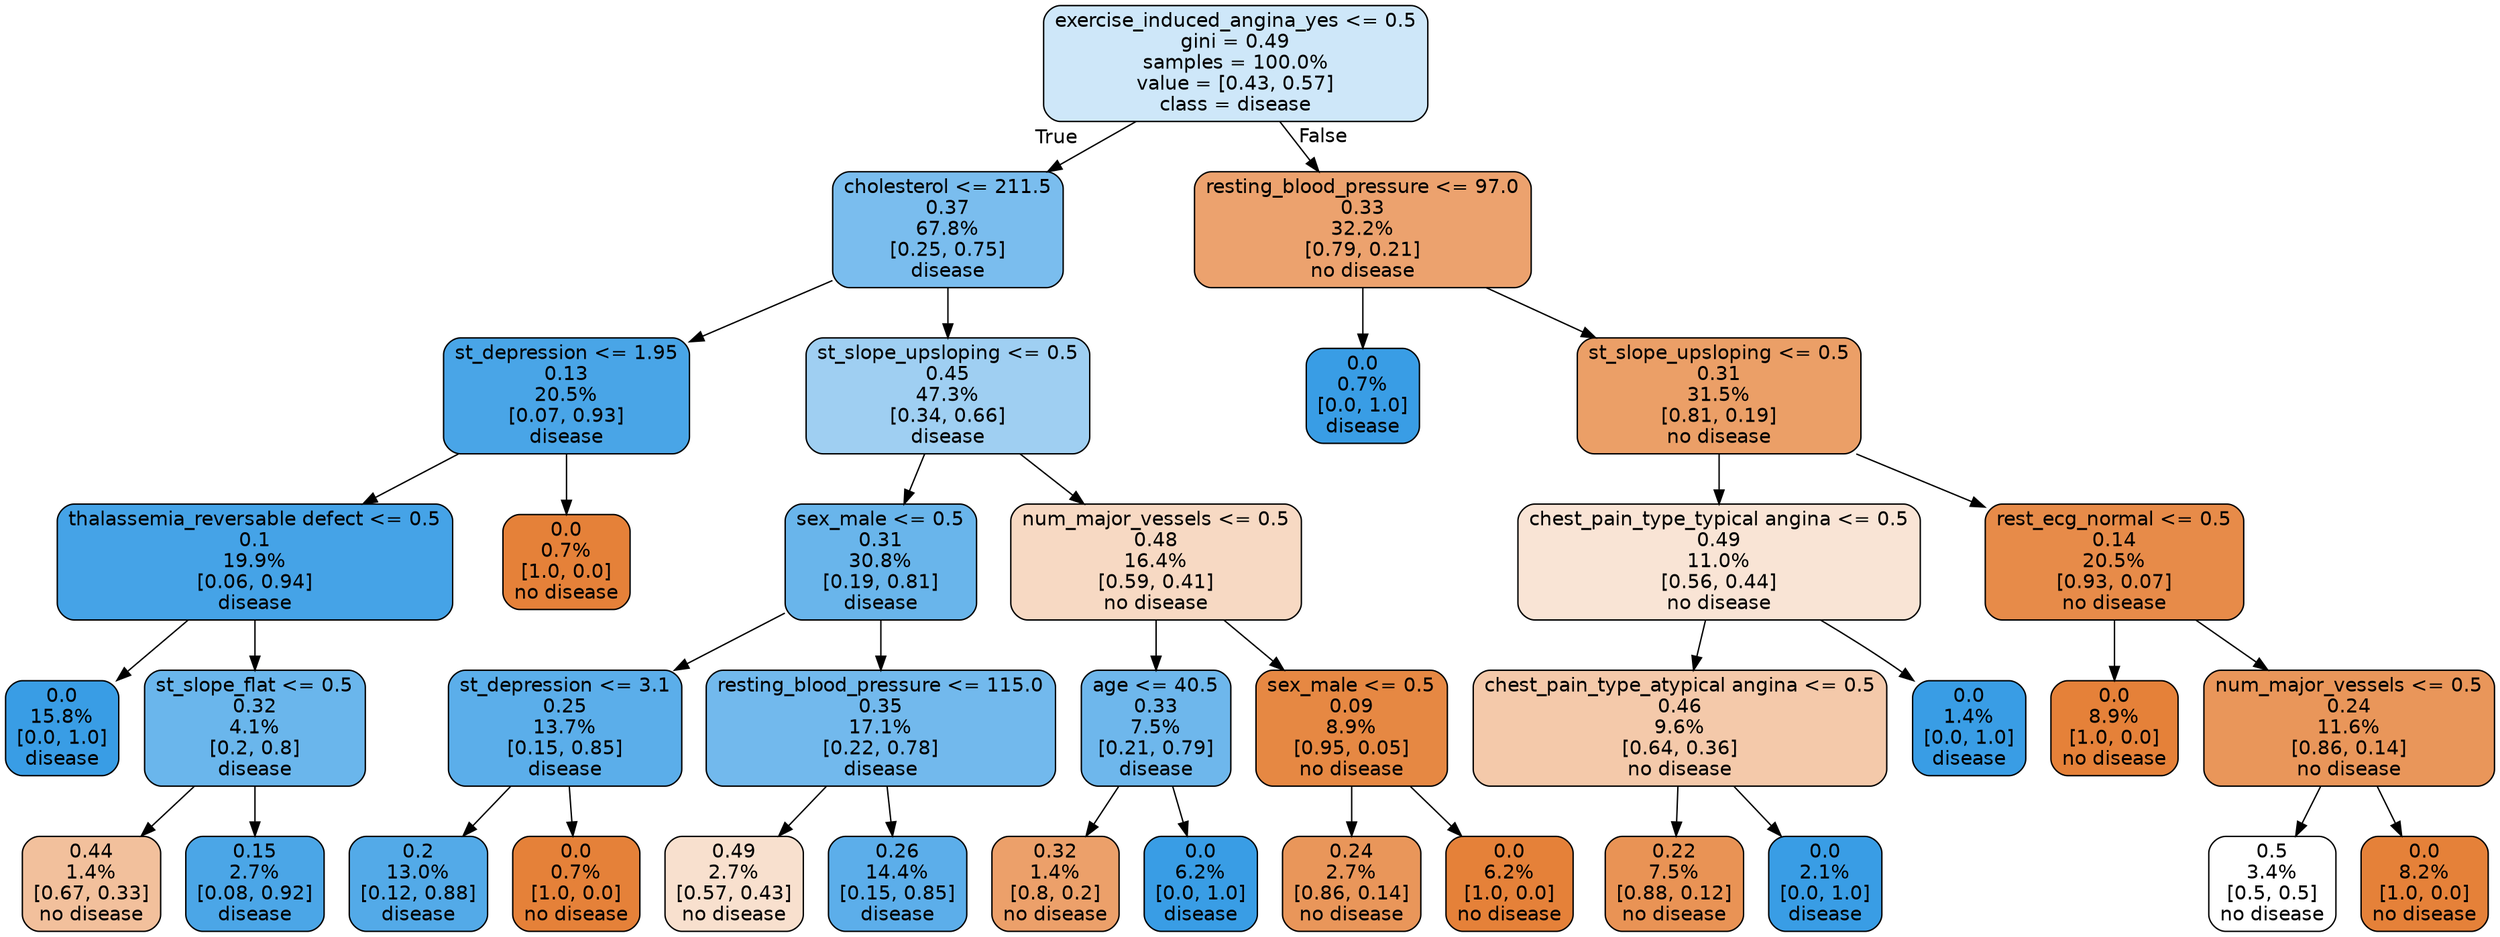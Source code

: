 digraph Tree {
node [shape=box, style="filled, rounded", color="black", fontname=helvetica] ;
edge [fontname=helvetica] ;
0 [label="exercise_induced_angina_yes <= 0.5\ngini = 0.49\nsamples = 100.0%\nvalue = [0.43, 0.57]\nclass = disease", fillcolor="#cee7f9"] ;
1 [label="cholesterol <= 211.5\n0.37\n67.8%\n[0.25, 0.75]\ndisease", fillcolor="#7abdee"] ;
0 -> 1 [labeldistance=2.5, labelangle=45, headlabel="True"] ;
2 [label="st_depression <= 1.95\n0.13\n20.5%\n[0.07, 0.93]\ndisease", fillcolor="#49a5e7"] ;
1 -> 2 ;
3 [label="thalassemia_reversable defect <= 0.5\n0.1\n19.9%\n[0.06, 0.94]\ndisease", fillcolor="#45a3e7"] ;
2 -> 3 ;
4 [label="0.0\n15.8%\n[0.0, 1.0]\ndisease", fillcolor="#399de5"] ;
3 -> 4 ;
5 [label="st_slope_flat <= 0.5\n0.32\n4.1%\n[0.2, 0.8]\ndisease", fillcolor="#6ab6ec"] ;
3 -> 5 ;
6 [label="0.44\n1.4%\n[0.67, 0.33]\nno disease", fillcolor="#f2c09c"] ;
5 -> 6 ;
7 [label="0.15\n2.7%\n[0.08, 0.92]\ndisease", fillcolor="#4ba6e7"] ;
5 -> 7 ;
8 [label="0.0\n0.7%\n[1.0, 0.0]\nno disease", fillcolor="#e58139"] ;
2 -> 8 ;
9 [label="st_slope_upsloping <= 0.5\n0.45\n47.3%\n[0.34, 0.66]\ndisease", fillcolor="#9fcff2"] ;
1 -> 9 ;
10 [label="sex_male <= 0.5\n0.31\n30.8%\n[0.19, 0.81]\ndisease", fillcolor="#69b5eb"] ;
9 -> 10 ;
11 [label="st_depression <= 3.1\n0.25\n13.7%\n[0.15, 0.85]\ndisease", fillcolor="#5baeea"] ;
10 -> 11 ;
12 [label="0.2\n13.0%\n[0.12, 0.88]\ndisease", fillcolor="#53aae8"] ;
11 -> 12 ;
13 [label="0.0\n0.7%\n[1.0, 0.0]\nno disease", fillcolor="#e58139"] ;
11 -> 13 ;
14 [label="resting_blood_pressure <= 115.0\n0.35\n17.1%\n[0.22, 0.78]\ndisease", fillcolor="#72b9ed"] ;
10 -> 14 ;
15 [label="0.49\n2.7%\n[0.57, 0.43]\nno disease", fillcolor="#f8e0ce"] ;
14 -> 15 ;
16 [label="0.26\n14.4%\n[0.15, 0.85]\ndisease", fillcolor="#5caeea"] ;
14 -> 16 ;
17 [label="num_major_vessels <= 0.5\n0.48\n16.4%\n[0.59, 0.41]\nno disease", fillcolor="#f7d9c3"] ;
9 -> 17 ;
18 [label="age <= 40.5\n0.33\n7.5%\n[0.21, 0.79]\ndisease", fillcolor="#6eb7ec"] ;
17 -> 18 ;
19 [label="0.32\n1.4%\n[0.8, 0.2]\nno disease", fillcolor="#eca06a"] ;
18 -> 19 ;
20 [label="0.0\n6.2%\n[0.0, 1.0]\ndisease", fillcolor="#399de5"] ;
18 -> 20 ;
21 [label="sex_male <= 0.5\n0.09\n8.9%\n[0.95, 0.05]\nno disease", fillcolor="#e68843"] ;
17 -> 21 ;
22 [label="0.24\n2.7%\n[0.86, 0.14]\nno disease", fillcolor="#e9965a"] ;
21 -> 22 ;
23 [label="0.0\n6.2%\n[1.0, 0.0]\nno disease", fillcolor="#e58139"] ;
21 -> 23 ;
24 [label="resting_blood_pressure <= 97.0\n0.33\n32.2%\n[0.79, 0.21]\nno disease", fillcolor="#eca26e"] ;
0 -> 24 [labeldistance=2.5, labelangle=-45, headlabel="False"] ;
25 [label="0.0\n0.7%\n[0.0, 1.0]\ndisease", fillcolor="#399de5"] ;
24 -> 25 ;
26 [label="st_slope_upsloping <= 0.5\n0.31\n31.5%\n[0.81, 0.19]\nno disease", fillcolor="#eb9f67"] ;
24 -> 26 ;
27 [label="chest_pain_type_typical angina <= 0.5\n0.49\n11.0%\n[0.56, 0.44]\nno disease", fillcolor="#f9e4d5"] ;
26 -> 27 ;
28 [label="chest_pain_type_atypical angina <= 0.5\n0.46\n9.6%\n[0.64, 0.36]\nno disease", fillcolor="#f4c9aa"] ;
27 -> 28 ;
29 [label="0.22\n7.5%\n[0.88, 0.12]\nno disease", fillcolor="#e99355"] ;
28 -> 29 ;
30 [label="0.0\n2.1%\n[0.0, 1.0]\ndisease", fillcolor="#399de5"] ;
28 -> 30 ;
31 [label="0.0\n1.4%\n[0.0, 1.0]\ndisease", fillcolor="#399de5"] ;
27 -> 31 ;
32 [label="rest_ecg_normal <= 0.5\n0.14\n20.5%\n[0.93, 0.07]\nno disease", fillcolor="#e78b49"] ;
26 -> 32 ;
33 [label="0.0\n8.9%\n[1.0, 0.0]\nno disease", fillcolor="#e58139"] ;
32 -> 33 ;
34 [label="num_major_vessels <= 0.5\n0.24\n11.6%\n[0.86, 0.14]\nno disease", fillcolor="#e9965a"] ;
32 -> 34 ;
35 [label="0.5\n3.4%\n[0.5, 0.5]\nno disease", fillcolor="#ffffff"] ;
34 -> 35 ;
36 [label="0.0\n8.2%\n[1.0, 0.0]\nno disease", fillcolor="#e58139"] ;
34 -> 36 ;
}